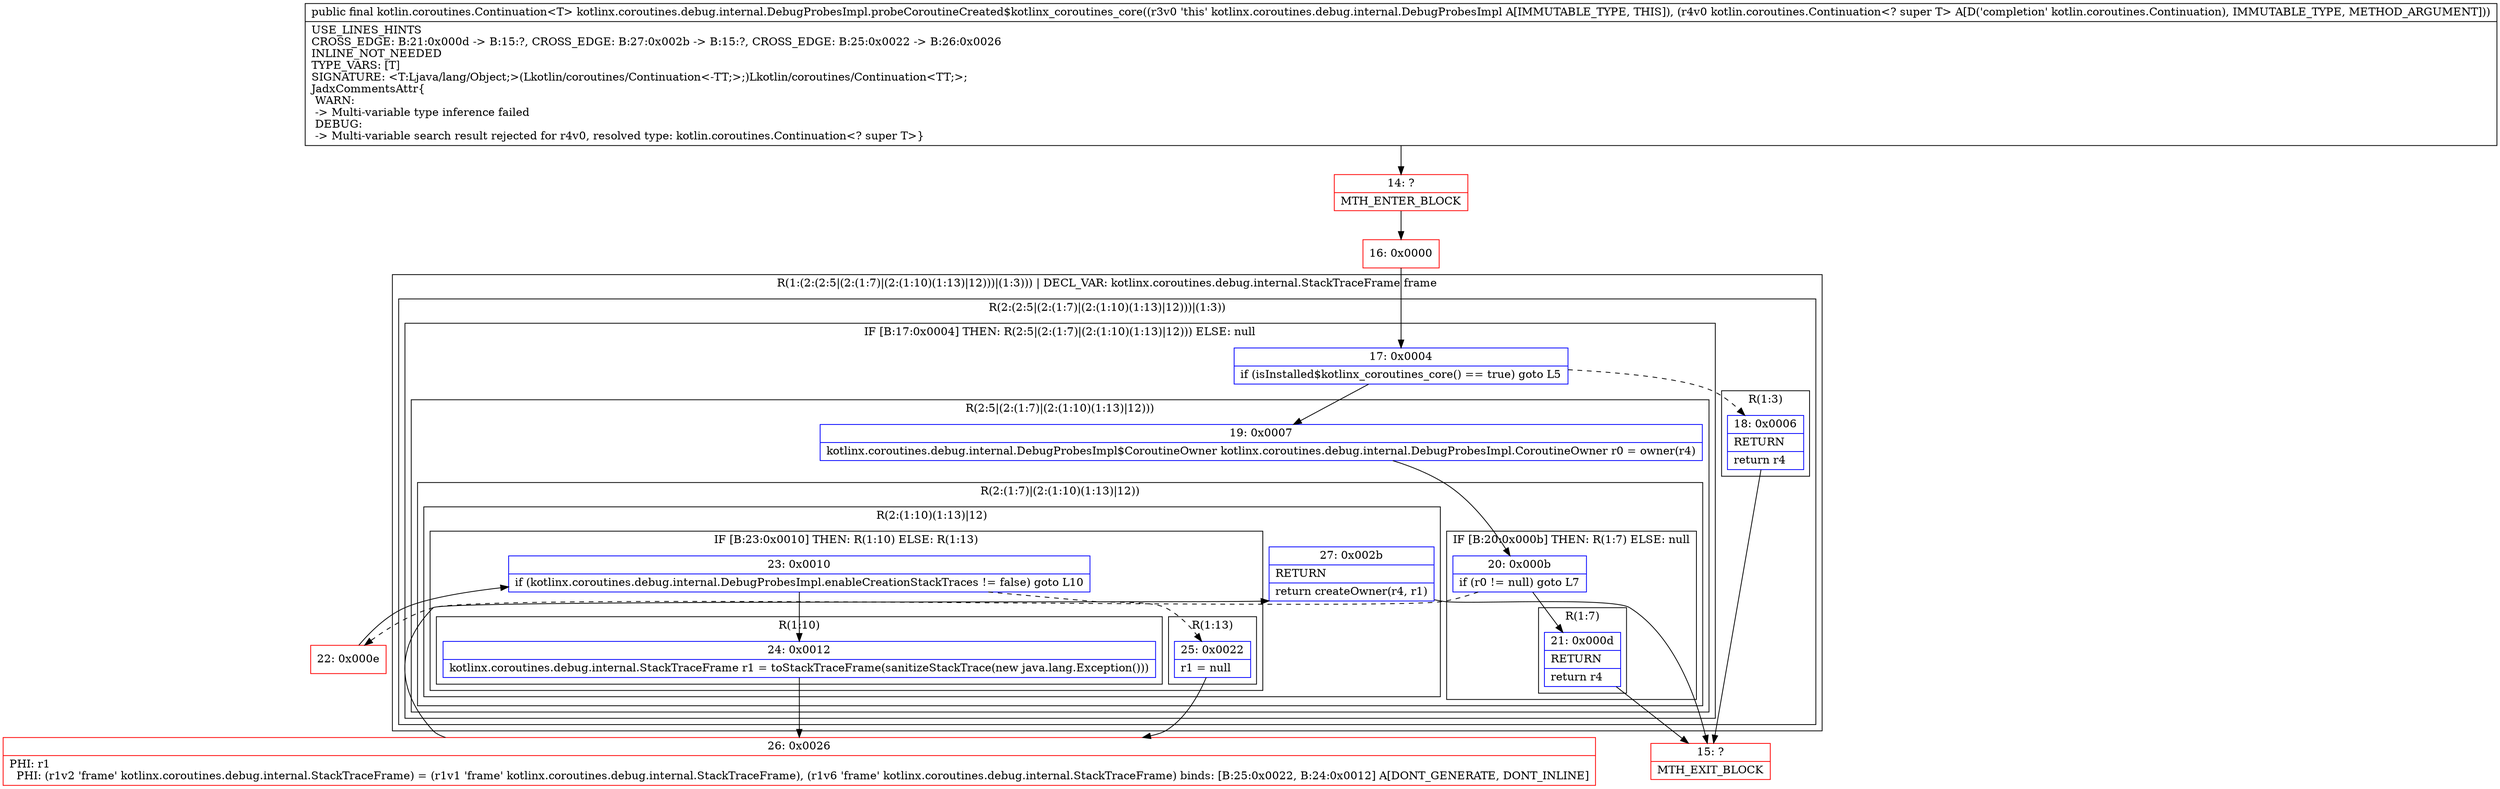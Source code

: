 digraph "CFG forkotlinx.coroutines.debug.internal.DebugProbesImpl.probeCoroutineCreated$kotlinx_coroutines_core(Lkotlin\/coroutines\/Continuation;)Lkotlin\/coroutines\/Continuation;" {
subgraph cluster_Region_373117813 {
label = "R(1:(2:(2:5|(2:(1:7)|(2:(1:10)(1:13)|12)))|(1:3))) | DECL_VAR: kotlinx.coroutines.debug.internal.StackTraceFrame frame\l";
node [shape=record,color=blue];
subgraph cluster_Region_828664311 {
label = "R(2:(2:5|(2:(1:7)|(2:(1:10)(1:13)|12)))|(1:3))";
node [shape=record,color=blue];
subgraph cluster_IfRegion_523321511 {
label = "IF [B:17:0x0004] THEN: R(2:5|(2:(1:7)|(2:(1:10)(1:13)|12))) ELSE: null";
node [shape=record,color=blue];
Node_17 [shape=record,label="{17\:\ 0x0004|if (isInstalled$kotlinx_coroutines_core() == true) goto L5\l}"];
subgraph cluster_Region_29494337 {
label = "R(2:5|(2:(1:7)|(2:(1:10)(1:13)|12)))";
node [shape=record,color=blue];
Node_19 [shape=record,label="{19\:\ 0x0007|kotlinx.coroutines.debug.internal.DebugProbesImpl$CoroutineOwner kotlinx.coroutines.debug.internal.DebugProbesImpl.CoroutineOwner r0 = owner(r4)\l}"];
subgraph cluster_Region_809491818 {
label = "R(2:(1:7)|(2:(1:10)(1:13)|12))";
node [shape=record,color=blue];
subgraph cluster_IfRegion_22061799 {
label = "IF [B:20:0x000b] THEN: R(1:7) ELSE: null";
node [shape=record,color=blue];
Node_20 [shape=record,label="{20\:\ 0x000b|if (r0 != null) goto L7\l}"];
subgraph cluster_Region_1281726179 {
label = "R(1:7)";
node [shape=record,color=blue];
Node_21 [shape=record,label="{21\:\ 0x000d|RETURN\l|return r4\l}"];
}
}
subgraph cluster_Region_1591502153 {
label = "R(2:(1:10)(1:13)|12)";
node [shape=record,color=blue];
subgraph cluster_IfRegion_1266496077 {
label = "IF [B:23:0x0010] THEN: R(1:10) ELSE: R(1:13)";
node [shape=record,color=blue];
Node_23 [shape=record,label="{23\:\ 0x0010|if (kotlinx.coroutines.debug.internal.DebugProbesImpl.enableCreationStackTraces != false) goto L10\l}"];
subgraph cluster_Region_1787371250 {
label = "R(1:10)";
node [shape=record,color=blue];
Node_24 [shape=record,label="{24\:\ 0x0012|kotlinx.coroutines.debug.internal.StackTraceFrame r1 = toStackTraceFrame(sanitizeStackTrace(new java.lang.Exception()))\l}"];
}
subgraph cluster_Region_393495946 {
label = "R(1:13)";
node [shape=record,color=blue];
Node_25 [shape=record,label="{25\:\ 0x0022|r1 = null\l}"];
}
}
Node_27 [shape=record,label="{27\:\ 0x002b|RETURN\l|return createOwner(r4, r1)\l}"];
}
}
}
}
subgraph cluster_Region_99050181 {
label = "R(1:3)";
node [shape=record,color=blue];
Node_18 [shape=record,label="{18\:\ 0x0006|RETURN\l|return r4\l}"];
}
}
}
Node_14 [shape=record,color=red,label="{14\:\ ?|MTH_ENTER_BLOCK\l}"];
Node_16 [shape=record,color=red,label="{16\:\ 0x0000}"];
Node_15 [shape=record,color=red,label="{15\:\ ?|MTH_EXIT_BLOCK\l}"];
Node_22 [shape=record,color=red,label="{22\:\ 0x000e}"];
Node_26 [shape=record,color=red,label="{26\:\ 0x0026|PHI: r1 \l  PHI: (r1v2 'frame' kotlinx.coroutines.debug.internal.StackTraceFrame) = (r1v1 'frame' kotlinx.coroutines.debug.internal.StackTraceFrame), (r1v6 'frame' kotlinx.coroutines.debug.internal.StackTraceFrame) binds: [B:25:0x0022, B:24:0x0012] A[DONT_GENERATE, DONT_INLINE]\l}"];
MethodNode[shape=record,label="{public final kotlin.coroutines.Continuation\<T\> kotlinx.coroutines.debug.internal.DebugProbesImpl.probeCoroutineCreated$kotlinx_coroutines_core((r3v0 'this' kotlinx.coroutines.debug.internal.DebugProbesImpl A[IMMUTABLE_TYPE, THIS]), (r4v0 kotlin.coroutines.Continuation\<? super T\> A[D('completion' kotlin.coroutines.Continuation), IMMUTABLE_TYPE, METHOD_ARGUMENT]))  | USE_LINES_HINTS\lCROSS_EDGE: B:21:0x000d \-\> B:15:?, CROSS_EDGE: B:27:0x002b \-\> B:15:?, CROSS_EDGE: B:25:0x0022 \-\> B:26:0x0026\lINLINE_NOT_NEEDED\lTYPE_VARS: [T]\lSIGNATURE: \<T:Ljava\/lang\/Object;\>(Lkotlin\/coroutines\/Continuation\<\-TT;\>;)Lkotlin\/coroutines\/Continuation\<TT;\>;\lJadxCommentsAttr\{\l WARN: \l \-\> Multi\-variable type inference failed\l DEBUG: \l \-\> Multi\-variable search result rejected for r4v0, resolved type: kotlin.coroutines.Continuation\<? super T\>\}\l}"];
MethodNode -> Node_14;Node_17 -> Node_18[style=dashed];
Node_17 -> Node_19;
Node_19 -> Node_20;
Node_20 -> Node_21;
Node_20 -> Node_22[style=dashed];
Node_21 -> Node_15;
Node_23 -> Node_24;
Node_23 -> Node_25[style=dashed];
Node_24 -> Node_26;
Node_25 -> Node_26;
Node_27 -> Node_15;
Node_18 -> Node_15;
Node_14 -> Node_16;
Node_16 -> Node_17;
Node_22 -> Node_23;
Node_26 -> Node_27;
}

